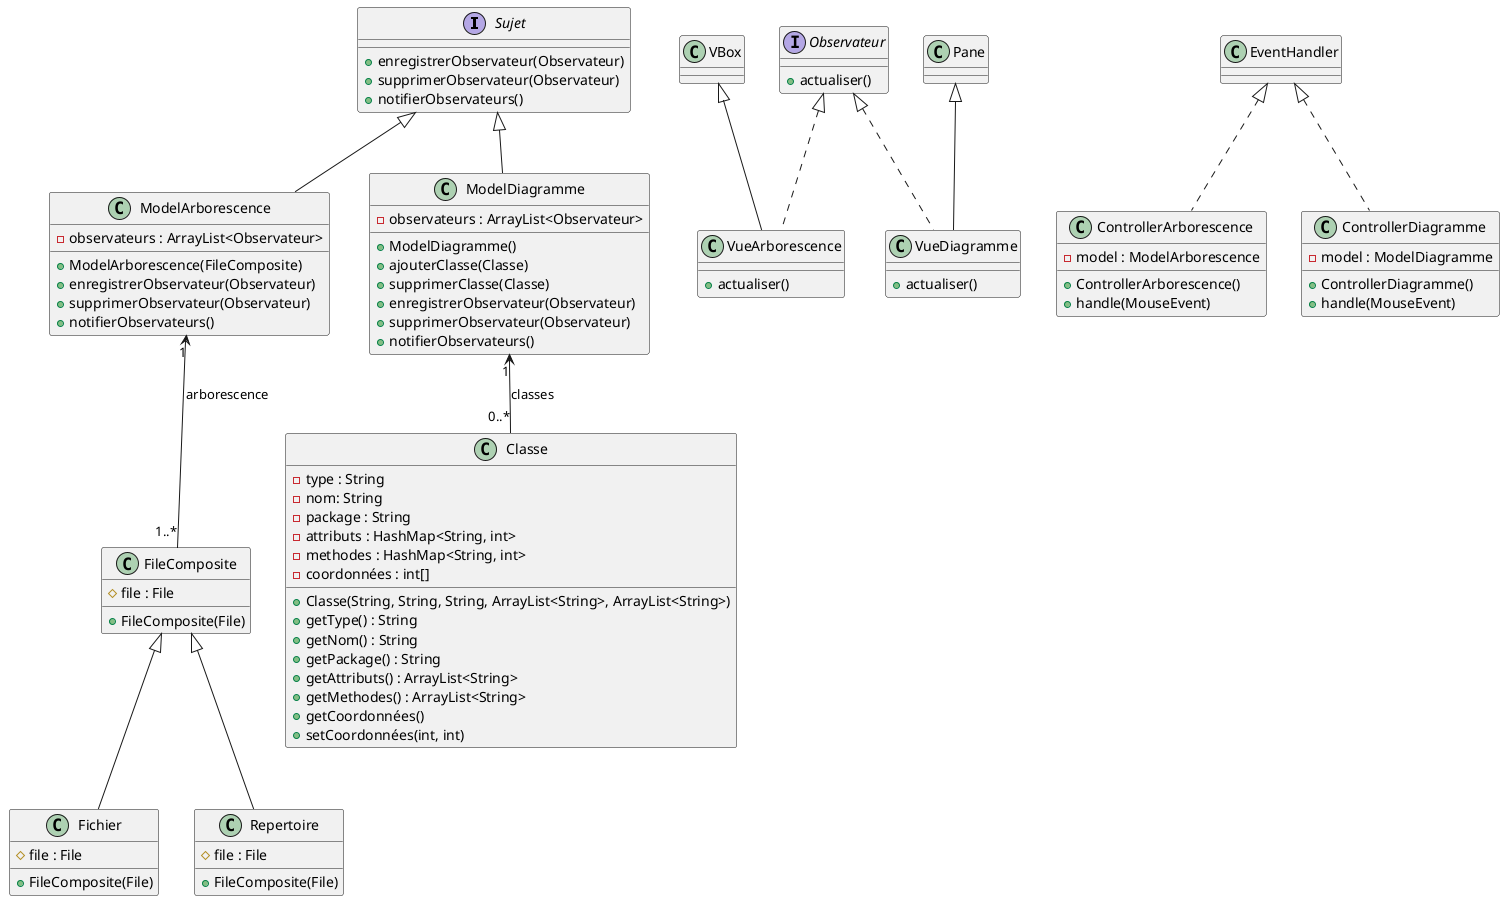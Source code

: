 @startuml
interface Sujet {
    + enregistrerObservateur(Observateur)
    + supprimerObservateur(Observateur)
    + notifierObservateurs()
}

interface Observateur {
    + actualiser()
}

class VueArborescence {
    + actualiser()
}

class VueDiagramme {
    + actualiser()
}

class ModelArborescence {
    - observateurs : ArrayList<Observateur>
    + ModelArborescence(FileComposite)
    + enregistrerObservateur(Observateur)
    + supprimerObservateur(Observateur)
    + notifierObservateurs()
}

class ModelDiagramme {
    - observateurs : ArrayList<Observateur>
    + ModelDiagramme()
    + ajouterClasse(Classe)
    + supprimerClasse(Classe)
    + enregistrerObservateur(Observateur)
    + supprimerObservateur(Observateur)
    + notifierObservateurs()
}

class ControllerArborescence {
    - model : ModelArborescence
    + ControllerArborescence()
    + handle(MouseEvent)
}

class ControllerDiagramme {
    - model : ModelDiagramme
    + ControllerDiagramme()
    + handle(MouseEvent)
}

class FileComposite {
    # file : File
    + FileComposite(File)
}

class Fichier {
    # file : File
    + FileComposite(File)
}

class Repertoire {
    # file : File
    + FileComposite(File)
}

class Classe {
    - type : String
    - nom: String
    - package : String
    - attributs : HashMap<String, int>
    - methodes : HashMap<String, int>
    - coordonnées : int[]
    + Classe(String, String, String, ArrayList<String>, ArrayList<String>)
    + getType() : String
    + getNom() : String
    + getPackage() : String
    + getAttributs() : ArrayList<String>
    + getMethodes() : ArrayList<String>
    + getCoordonnées()
    + setCoordonnées(int, int)
}

Sujet <|-- ModelArborescence
Sujet <|-- ModelDiagramme

Observateur <|.. VueArborescence
Observateur <|.. VueDiagramme

VBox <|-- VueArborescence
Pane <|-- VueDiagramme

FileComposite <|-- Fichier
FileComposite <|-- Repertoire

ModelDiagramme "1" <-- "0..*" Classe : classes
ModelArborescence "1" <-- "1..*" FileComposite : arborescence

EventHandler <|.. ControllerArborescence
EventHandler <|.. ControllerDiagramme
@enduml